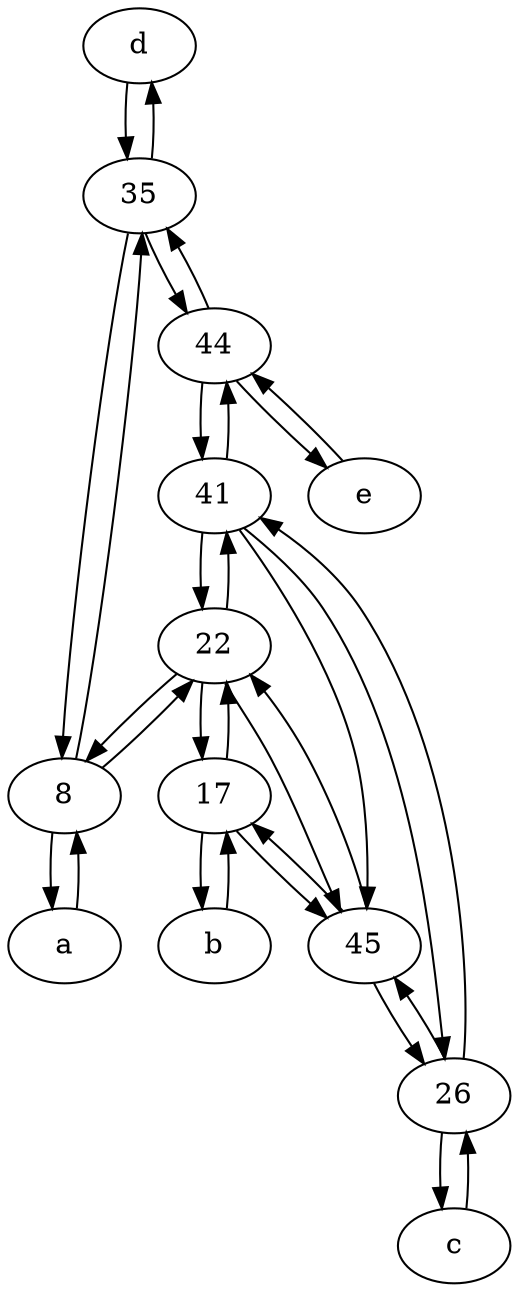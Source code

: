 digraph  {
	d [pos="20,30!"];
	22;
	17;
	a [pos="40,10!"];
	b [pos="50,20!"];
	c [pos="20,10!"];
	26;
	35;
	41;
	8;
	45;
	44;
	e [pos="30,50!"];
	17 -> 45;
	e -> 44;
	45 -> 17;
	41 -> 44;
	8 -> a;
	22 -> 41;
	26 -> 41;
	8 -> 22;
	26 -> 45;
	44 -> 41;
	35 -> d;
	d -> 35;
	17 -> b;
	22 -> 45;
	35 -> 8;
	41 -> 45;
	26 -> c;
	17 -> 22;
	44 -> 35;
	44 -> e;
	22 -> 8;
	22 -> 17;
	41 -> 26;
	b -> 17;
	8 -> 35;
	45 -> 22;
	41 -> 22;
	35 -> 44;
	c -> 26;
	45 -> 26;
	a -> 8;

	}